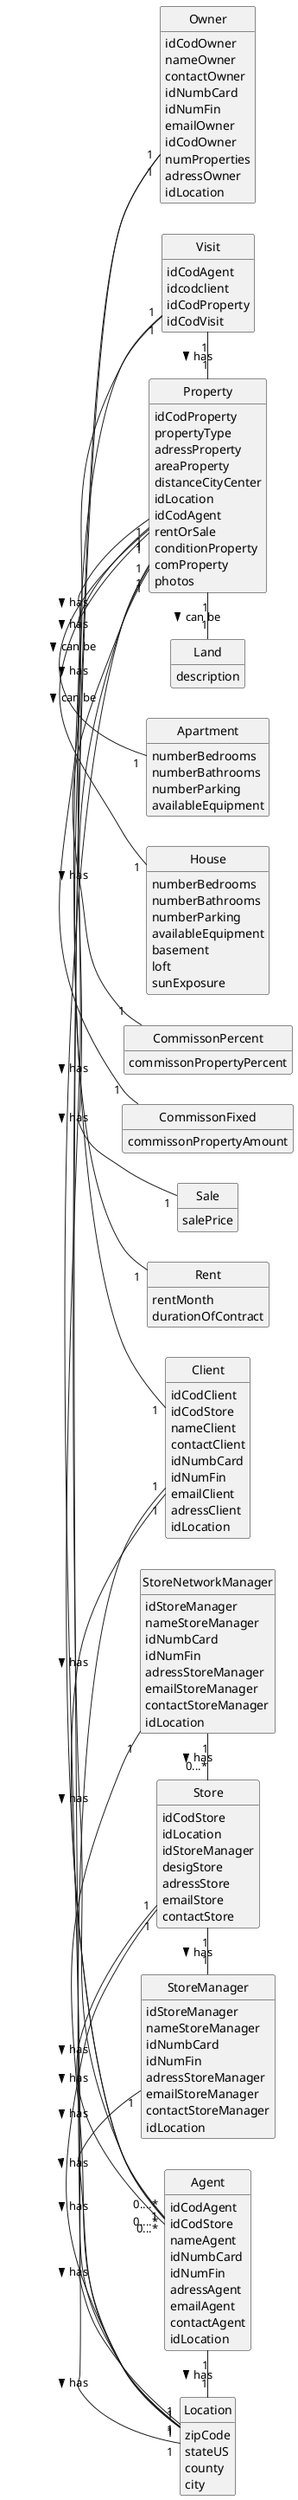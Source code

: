 @startuml
skinparam monochrome true
skinparam packageStyle rectangle
skinparam shadowing false
'skinparam linetype ortho
left to right direction
skinparam classAttributeIconSize 0
hide circle
hide methods

'title Domain Model

'class Platform {
'  -description
'}

class Client {
    idCodClient
    idCodStore
    nameClient
    contactClient
    idNumbCard
    idNumFin
    emailClient
    adressClient
    idLocation
}
Client "1" -down "0....*" Agent : has >
Client "1" -down "1" Location : has >

class Owner {
    idCodOwner
    nameOwner
    contactOwner
    idNumbCard
    idNumFin
    emailOwner
    idCodOwner
    numProperties
    adressOwner
    idLocation
}
Owner "1" -down "0....*" Agent : has >
Owner "1" -down "1" Location : has >

class Agent {
    idCodAgent
    idCodStore
    nameAgent
    idNumbCard
    idNumFin
    adressAgent
    emailAgent
    contactAgent
    idLocation
}
Agent "1" -down "1" Location : has >

class Property {
    idCodProperty
    propertyType
    adressProperty
    areaProperty
    distanceCityCenter
    idLocation
    idCodAgent
    rentOrSale
    conditionProperty
    comProperty
    photos
}
Property "1" -down "1" Rent : has >
Property "1" -down "1" Sale : has >
Property "1" -down "1" CommissonFixed : has >
Property "1" -down "1" CommissonPercent : has >
Property "1" -down "1" Location : has >
Property "1" -down "1" House : can be >
Property "1" -down "1" Apartment : can be >
Property "1" -down "1" Land : can be >

class House {
    numberBedrooms
    numberBathrooms
    numberParking
    availableEquipment
    basement
    loft
    sunExposure
}
class Apartment{
    numberBedrooms
    numberBathrooms
    numberParking
    availableEquipment
}
class Land{
    description
}
class Rent {
    rentMonth
    durationOfContract
}
class Sale {
    salePrice
}
class CommissonFixed {
    commissonPropertyAmount
}
class CommissonPercent {
    commissonPropertyPercent
}

class Store{
    idCodStore
    idLocation
    idStoreManager
    desigStore
    adressStore
    emailStore
    contactStore
}
Store "1" -down "1" Location : has >
Store "1" -down "0...*" Agent : has >
Store "1" -down "1" StoreManager : has >

class Visit{
    idCodAgent
    idcodclient
    idCodProperty
    idCodVisit
}
Visit "1" -down "1" Property : has >
Visit "1" -down "1" Client : has >
Visit "1" -down "1" Agent : has >

class Location {
    zipCode
    stateUS
    county
    city
}

class StoreManager {
    idStoreManager
    nameStoreManager
    idNumbCard
    idNumFin
    adressStoreManager
    emailStoreManager
    contactStoreManager
    idLocation
}
StoreManager "1" -down "1" Location : has >

class StoreNetworkManager {
    idStoreManager
    nameStoreManager
    idNumbCard
    idNumFin
    adressStoreManager
    emailStoreManager
    contactStoreManager
    idLocation
}
StoreNetworkManager "1" -down "1" Location : has >
StoreNetworkManager "1" -down "0...*" Store : has >

@enduml
